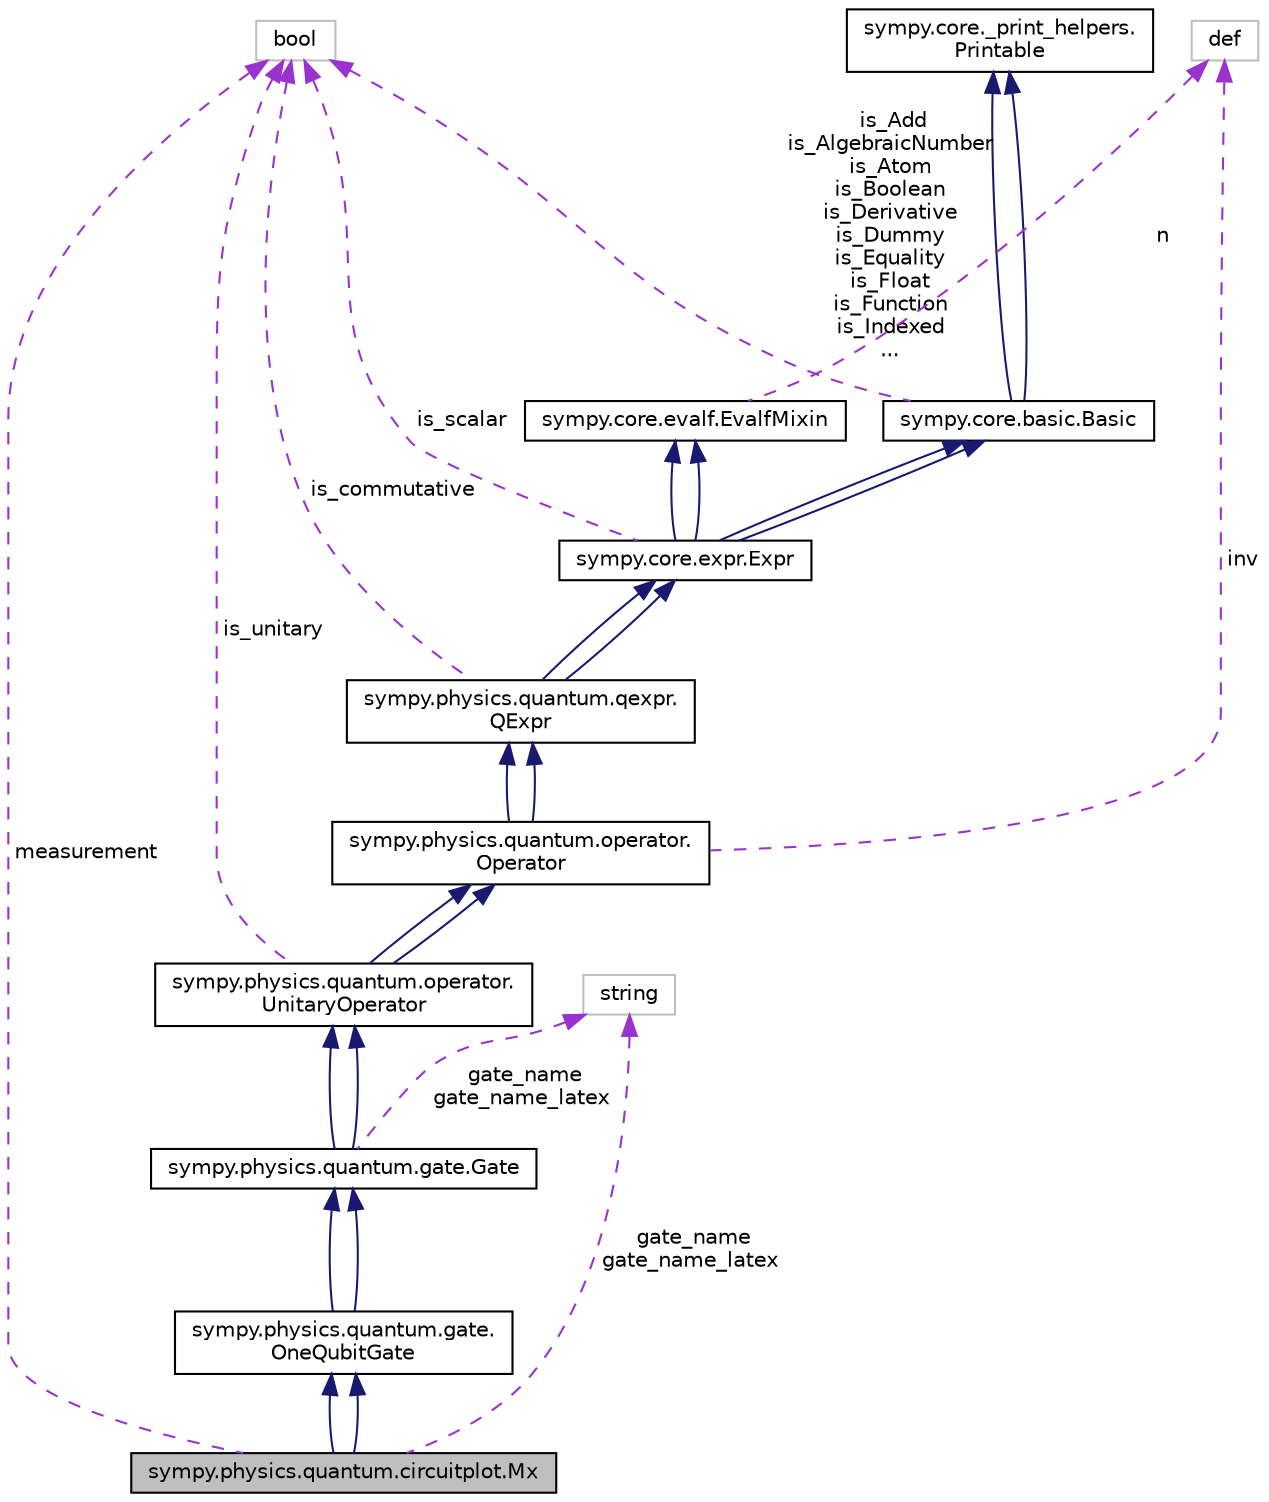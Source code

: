 digraph "sympy.physics.quantum.circuitplot.Mx"
{
 // LATEX_PDF_SIZE
  edge [fontname="Helvetica",fontsize="10",labelfontname="Helvetica",labelfontsize="10"];
  node [fontname="Helvetica",fontsize="10",shape=record];
  Node1 [label="sympy.physics.quantum.circuitplot.Mx",height=0.2,width=0.4,color="black", fillcolor="grey75", style="filled", fontcolor="black",tooltip=" "];
  Node2 -> Node1 [dir="back",color="midnightblue",fontsize="10",style="solid",fontname="Helvetica"];
  Node2 [label="sympy.physics.quantum.gate.\lOneQubitGate",height=0.2,width=0.4,color="black", fillcolor="white", style="filled",URL="$classsympy_1_1physics_1_1quantum_1_1gate_1_1OneQubitGate.html",tooltip=" "];
  Node3 -> Node2 [dir="back",color="midnightblue",fontsize="10",style="solid",fontname="Helvetica"];
  Node3 [label="sympy.physics.quantum.gate.Gate",height=0.2,width=0.4,color="black", fillcolor="white", style="filled",URL="$classsympy_1_1physics_1_1quantum_1_1gate_1_1Gate.html",tooltip=" "];
  Node4 -> Node3 [dir="back",color="midnightblue",fontsize="10",style="solid",fontname="Helvetica"];
  Node4 [label="sympy.physics.quantum.operator.\lUnitaryOperator",height=0.2,width=0.4,color="black", fillcolor="white", style="filled",URL="$classsympy_1_1physics_1_1quantum_1_1operator_1_1UnitaryOperator.html",tooltip=" "];
  Node5 -> Node4 [dir="back",color="midnightblue",fontsize="10",style="solid",fontname="Helvetica"];
  Node5 [label="sympy.physics.quantum.operator.\lOperator",height=0.2,width=0.4,color="black", fillcolor="white", style="filled",URL="$classsympy_1_1physics_1_1quantum_1_1operator_1_1Operator.html",tooltip=" "];
  Node6 -> Node5 [dir="back",color="midnightblue",fontsize="10",style="solid",fontname="Helvetica"];
  Node6 [label="sympy.physics.quantum.qexpr.\lQExpr",height=0.2,width=0.4,color="black", fillcolor="white", style="filled",URL="$classsympy_1_1physics_1_1quantum_1_1qexpr_1_1QExpr.html",tooltip=" "];
  Node7 -> Node6 [dir="back",color="midnightblue",fontsize="10",style="solid",fontname="Helvetica"];
  Node7 [label="sympy.core.expr.Expr",height=0.2,width=0.4,color="black", fillcolor="white", style="filled",URL="$classsympy_1_1core_1_1expr_1_1Expr.html",tooltip=" "];
  Node8 -> Node7 [dir="back",color="midnightblue",fontsize="10",style="solid",fontname="Helvetica"];
  Node8 [label="sympy.core.basic.Basic",height=0.2,width=0.4,color="black", fillcolor="white", style="filled",URL="$classsympy_1_1core_1_1basic_1_1Basic.html",tooltip=" "];
  Node9 -> Node8 [dir="back",color="midnightblue",fontsize="10",style="solid",fontname="Helvetica"];
  Node9 [label="sympy.core._print_helpers.\lPrintable",height=0.2,width=0.4,color="black", fillcolor="white", style="filled",URL="$classsympy_1_1core_1_1__print__helpers_1_1Printable.html",tooltip=" "];
  Node9 -> Node8 [dir="back",color="midnightblue",fontsize="10",style="solid",fontname="Helvetica"];
  Node10 -> Node8 [dir="back",color="darkorchid3",fontsize="10",style="dashed",label=" is_Add\nis_AlgebraicNumber\nis_Atom\nis_Boolean\nis_Derivative\nis_Dummy\nis_Equality\nis_Float\nis_Function\nis_Indexed\n..." ,fontname="Helvetica"];
  Node10 [label="bool",height=0.2,width=0.4,color="grey75", fillcolor="white", style="filled",tooltip=" "];
  Node11 -> Node7 [dir="back",color="midnightblue",fontsize="10",style="solid",fontname="Helvetica"];
  Node11 [label="sympy.core.evalf.EvalfMixin",height=0.2,width=0.4,color="black", fillcolor="white", style="filled",URL="$classsympy_1_1core_1_1evalf_1_1EvalfMixin.html",tooltip=" "];
  Node12 -> Node11 [dir="back",color="darkorchid3",fontsize="10",style="dashed",label=" n" ,fontname="Helvetica"];
  Node12 [label="def",height=0.2,width=0.4,color="grey75", fillcolor="white", style="filled",tooltip=" "];
  Node8 -> Node7 [dir="back",color="midnightblue",fontsize="10",style="solid",fontname="Helvetica"];
  Node11 -> Node7 [dir="back",color="midnightblue",fontsize="10",style="solid",fontname="Helvetica"];
  Node10 -> Node7 [dir="back",color="darkorchid3",fontsize="10",style="dashed",label=" is_scalar" ,fontname="Helvetica"];
  Node7 -> Node6 [dir="back",color="midnightblue",fontsize="10",style="solid",fontname="Helvetica"];
  Node10 -> Node6 [dir="back",color="darkorchid3",fontsize="10",style="dashed",label=" is_commutative" ,fontname="Helvetica"];
  Node6 -> Node5 [dir="back",color="midnightblue",fontsize="10",style="solid",fontname="Helvetica"];
  Node12 -> Node5 [dir="back",color="darkorchid3",fontsize="10",style="dashed",label=" inv" ,fontname="Helvetica"];
  Node5 -> Node4 [dir="back",color="midnightblue",fontsize="10",style="solid",fontname="Helvetica"];
  Node10 -> Node4 [dir="back",color="darkorchid3",fontsize="10",style="dashed",label=" is_unitary" ,fontname="Helvetica"];
  Node4 -> Node3 [dir="back",color="midnightblue",fontsize="10",style="solid",fontname="Helvetica"];
  Node13 -> Node3 [dir="back",color="darkorchid3",fontsize="10",style="dashed",label=" gate_name\ngate_name_latex" ,fontname="Helvetica"];
  Node13 [label="string",height=0.2,width=0.4,color="grey75", fillcolor="white", style="filled",tooltip=" "];
  Node3 -> Node2 [dir="back",color="midnightblue",fontsize="10",style="solid",fontname="Helvetica"];
  Node2 -> Node1 [dir="back",color="midnightblue",fontsize="10",style="solid",fontname="Helvetica"];
  Node10 -> Node1 [dir="back",color="darkorchid3",fontsize="10",style="dashed",label=" measurement" ,fontname="Helvetica"];
  Node13 -> Node1 [dir="back",color="darkorchid3",fontsize="10",style="dashed",label=" gate_name\ngate_name_latex" ,fontname="Helvetica"];
}
